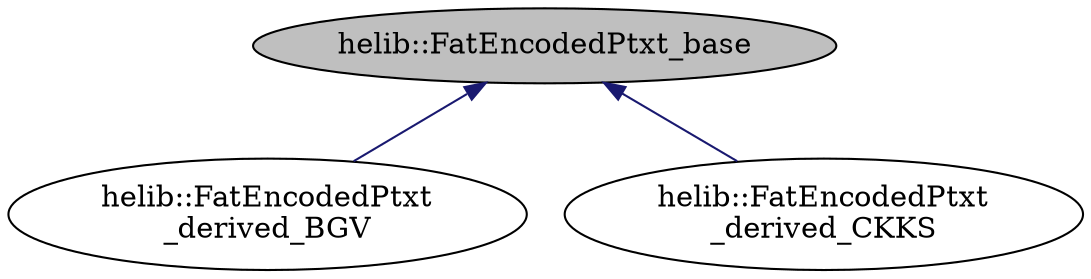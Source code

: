 digraph "helib::FatEncodedPtxt_base"
{
  N0 [label="helib::FatEncodedPtxt_base",color="black", fillcolor="grey75", style="filled", fontcolor="black"];
  N0 -> N1 [dir="back",color="midnightblue",style="solid"];
  N1 [label="helib::FatEncodedPtxt\l_derived_BGV",color="black", fillcolor="white", style="filled"];
  N0 -> N2 [dir="back",color="midnightblue",style="solid"];
  N2 [label="helib::FatEncodedPtxt\l_derived_CKKS",color="black", fillcolor="white", style="filled"];
}
